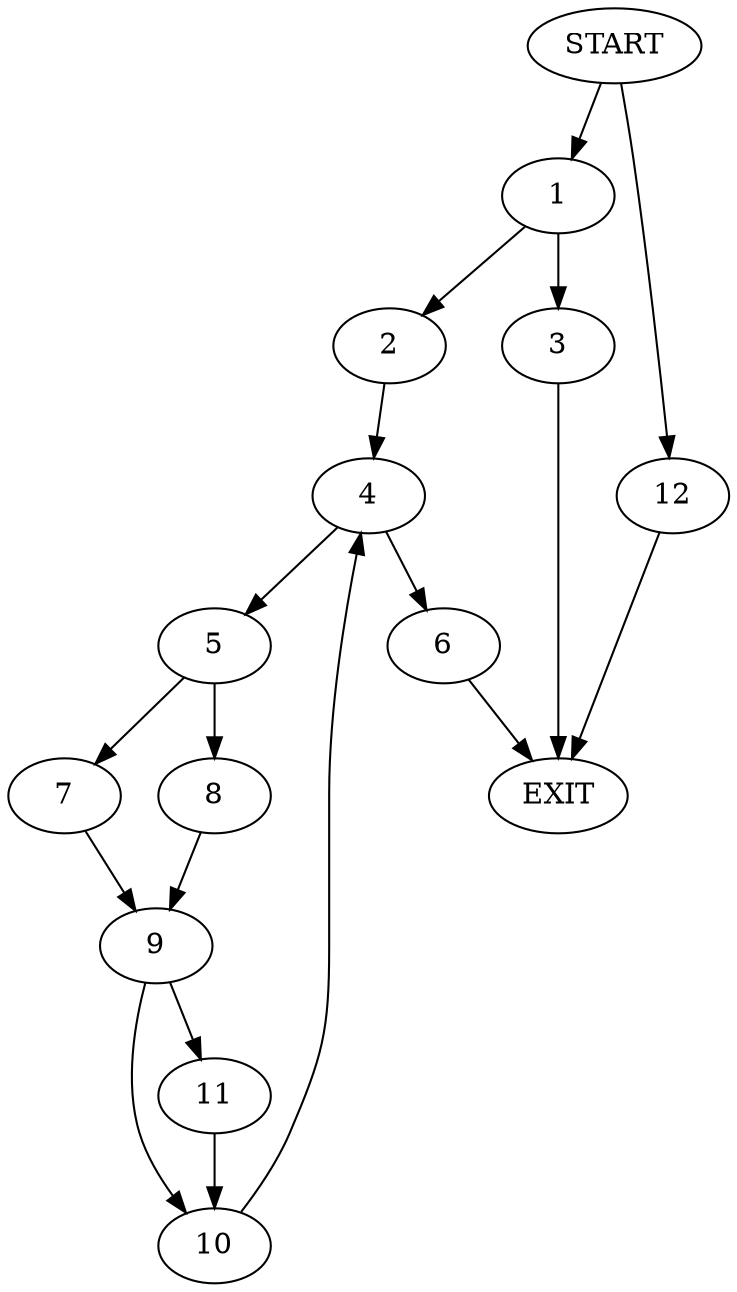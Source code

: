 digraph {
0 [label="START"]
13 [label="EXIT"]
0 -> 1
1 -> 2
1 -> 3
2 -> 4
3 -> 13
4 -> 5
4 -> 6
6 -> 13
5 -> 7
5 -> 8
8 -> 9
7 -> 9
9 -> 10
9 -> 11
11 -> 10
10 -> 4
0 -> 12
12 -> 13
}
